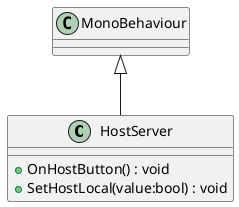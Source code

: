 @startuml
class HostServer {
    + OnHostButton() : void
    + SetHostLocal(value:bool) : void
}
MonoBehaviour <|-- HostServer
@enduml
